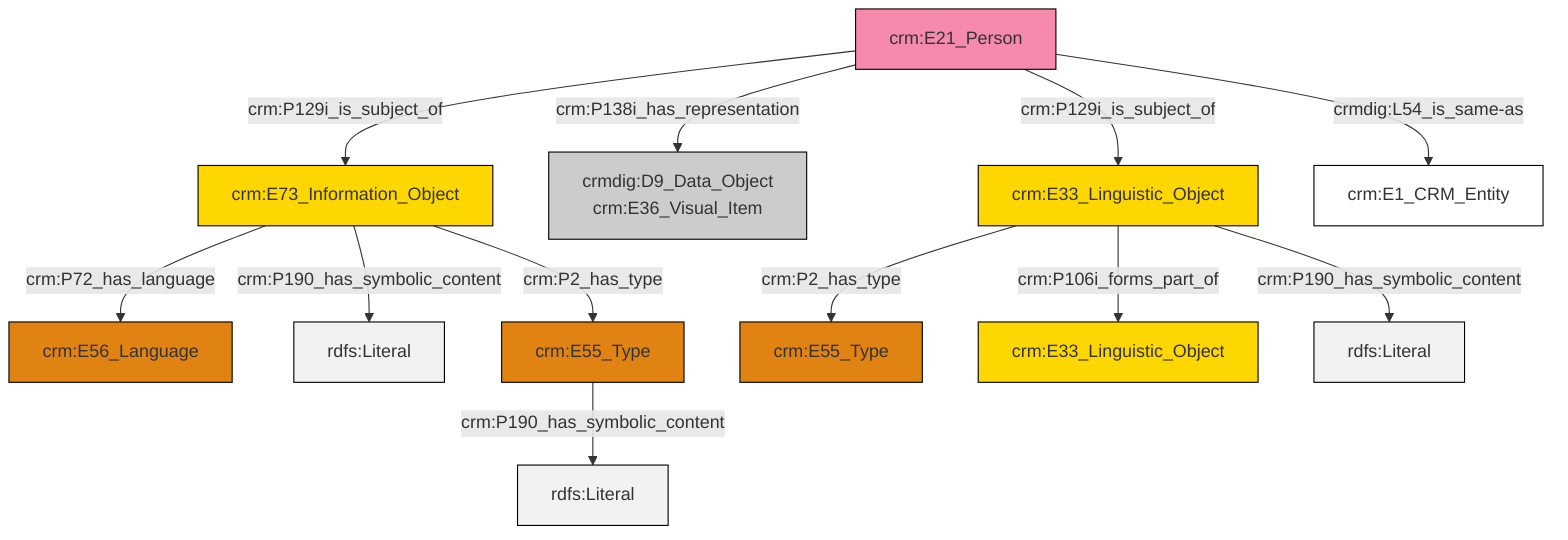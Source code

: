 graph TD
classDef Literal fill:#f2f2f2,stroke:#000000;
classDef CRM_Entity fill:#FFFFFF,stroke:#000000;
classDef Temporal_Entity fill:#00C9E6, stroke:#000000;
classDef Type fill:#E18312, stroke:#000000;
classDef Time-Span fill:#2C9C91, stroke:#000000;
classDef Appellation fill:#FFEB7F, stroke:#000000;
classDef Place fill:#008836, stroke:#000000;
classDef Persistent_Item fill:#B266B2, stroke:#000000;
classDef Conceptual_Object fill:#FFD700, stroke:#000000;
classDef Physical_Thing fill:#D2B48C, stroke:#000000;
classDef Actor fill:#f58aad, stroke:#000000;
classDef PC_Classes fill:#4ce600, stroke:#000000;
classDef Multi fill:#cccccc,stroke:#000000;

2["crm:E21_Person"]:::Actor -->|crm:P129i_is_subject_of| 3["crm:E33_Linguistic_Object"]:::Conceptual_Object
7["crm:E73_Information_Object"]:::Conceptual_Object -->|crm:P190_has_symbolic_content| 8[rdfs:Literal]:::Literal
7["crm:E73_Information_Object"]:::Conceptual_Object -->|crm:P2_has_type| 9["crm:E55_Type"]:::Type
3["crm:E33_Linguistic_Object"]:::Conceptual_Object -->|crm:P2_has_type| 11["crm:E55_Type"]:::Type
2["crm:E21_Person"]:::Actor -->|crm:P138i_has_representation| 5["crmdig:D9_Data_Object<br>crm:E36_Visual_Item"]:::Multi
2["crm:E21_Person"]:::Actor -->|crm:P129i_is_subject_of| 7["crm:E73_Information_Object"]:::Conceptual_Object
9["crm:E55_Type"]:::Type -->|crm:P190_has_symbolic_content| 16[rdfs:Literal]:::Literal
3["crm:E33_Linguistic_Object"]:::Conceptual_Object -->|crm:P106i_forms_part_of| 17["crm:E33_Linguistic_Object"]:::Conceptual_Object
3["crm:E33_Linguistic_Object"]:::Conceptual_Object -->|crm:P190_has_symbolic_content| 20[rdfs:Literal]:::Literal
7["crm:E73_Information_Object"]:::Conceptual_Object -->|crm:P72_has_language| 0["crm:E56_Language"]:::Type
2["crm:E21_Person"]:::Actor -->|crmdig:L54_is_same-as| 13["crm:E1_CRM_Entity"]:::CRM_Entity